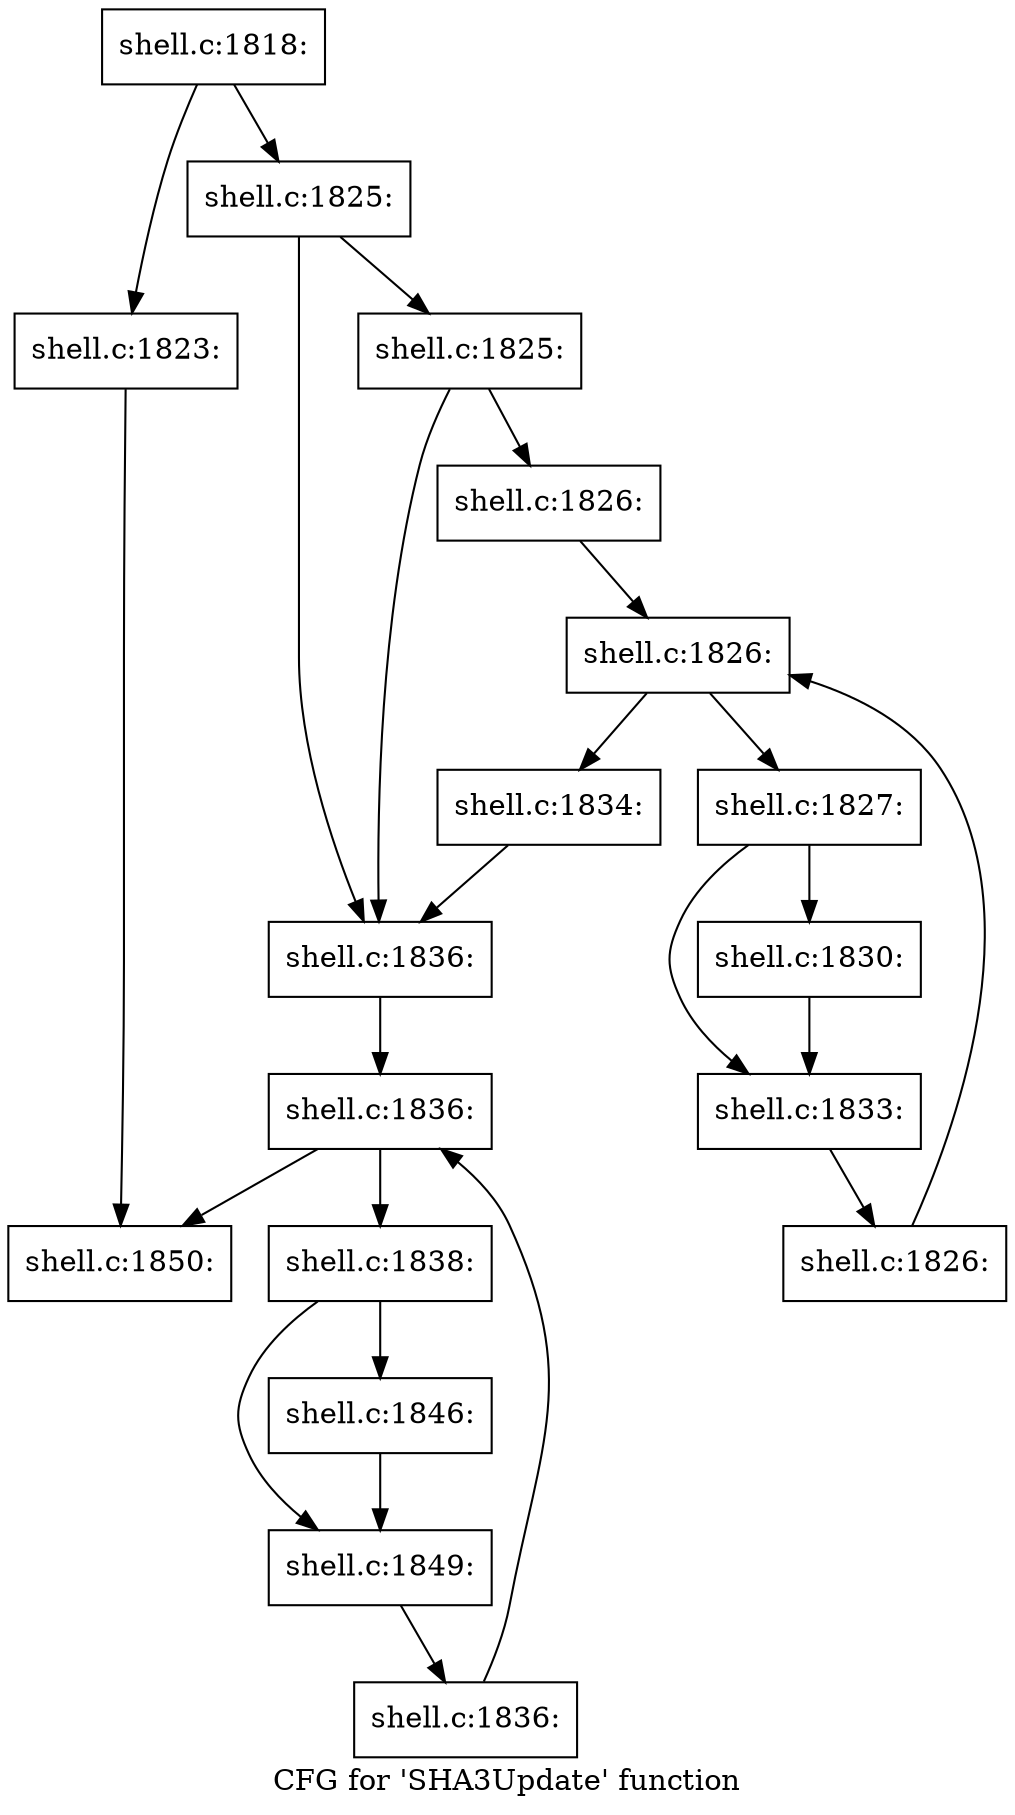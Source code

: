 digraph "CFG for 'SHA3Update' function" {
	label="CFG for 'SHA3Update' function";

	Node0x56027675eb60 [shape=record,label="{shell.c:1818:}"];
	Node0x56027675eb60 -> Node0x560276761a70;
	Node0x56027675eb60 -> Node0x560276761ac0;
	Node0x560276761a70 [shape=record,label="{shell.c:1823:}"];
	Node0x560276761a70 -> Node0x560275fbc510;
	Node0x560276761ac0 [shape=record,label="{shell.c:1825:}"];
	Node0x560276761ac0 -> Node0x560276761f60;
	Node0x560276761ac0 -> Node0x560276761f10;
	Node0x560276761f60 [shape=record,label="{shell.c:1825:}"];
	Node0x560276761f60 -> Node0x560276761ec0;
	Node0x560276761f60 -> Node0x560276761f10;
	Node0x560276761ec0 [shape=record,label="{shell.c:1826:}"];
	Node0x560276761ec0 -> Node0x560276762b60;
	Node0x560276762b60 [shape=record,label="{shell.c:1826:}"];
	Node0x560276762b60 -> Node0x560276762d10;
	Node0x560276762b60 -> Node0x560276762ad0;
	Node0x560276762d10 [shape=record,label="{shell.c:1827:}"];
	Node0x560276762d10 -> Node0x560276764170;
	Node0x560276762d10 -> Node0x5602767641c0;
	Node0x560276764170 [shape=record,label="{shell.c:1830:}"];
	Node0x560276764170 -> Node0x5602767641c0;
	Node0x5602767641c0 [shape=record,label="{shell.c:1833:}"];
	Node0x5602767641c0 -> Node0x560276762c80;
	Node0x560276762c80 [shape=record,label="{shell.c:1826:}"];
	Node0x560276762c80 -> Node0x560276762b60;
	Node0x560276762ad0 [shape=record,label="{shell.c:1834:}"];
	Node0x560276762ad0 -> Node0x560276761f10;
	Node0x560276761f10 [shape=record,label="{shell.c:1836:}"];
	Node0x560276761f10 -> Node0x560276764f20;
	Node0x560276764f20 [shape=record,label="{shell.c:1836:}"];
	Node0x560276764f20 -> Node0x560276765830;
	Node0x560276764f20 -> Node0x560275fbc510;
	Node0x560276765830 [shape=record,label="{shell.c:1838:}"];
	Node0x560276765830 -> Node0x560276766890;
	Node0x560276765830 -> Node0x5602767668e0;
	Node0x560276766890 [shape=record,label="{shell.c:1846:}"];
	Node0x560276766890 -> Node0x5602767668e0;
	Node0x5602767668e0 [shape=record,label="{shell.c:1849:}"];
	Node0x5602767668e0 -> Node0x5602767657a0;
	Node0x5602767657a0 [shape=record,label="{shell.c:1836:}"];
	Node0x5602767657a0 -> Node0x560276764f20;
	Node0x560275fbc510 [shape=record,label="{shell.c:1850:}"];
}
